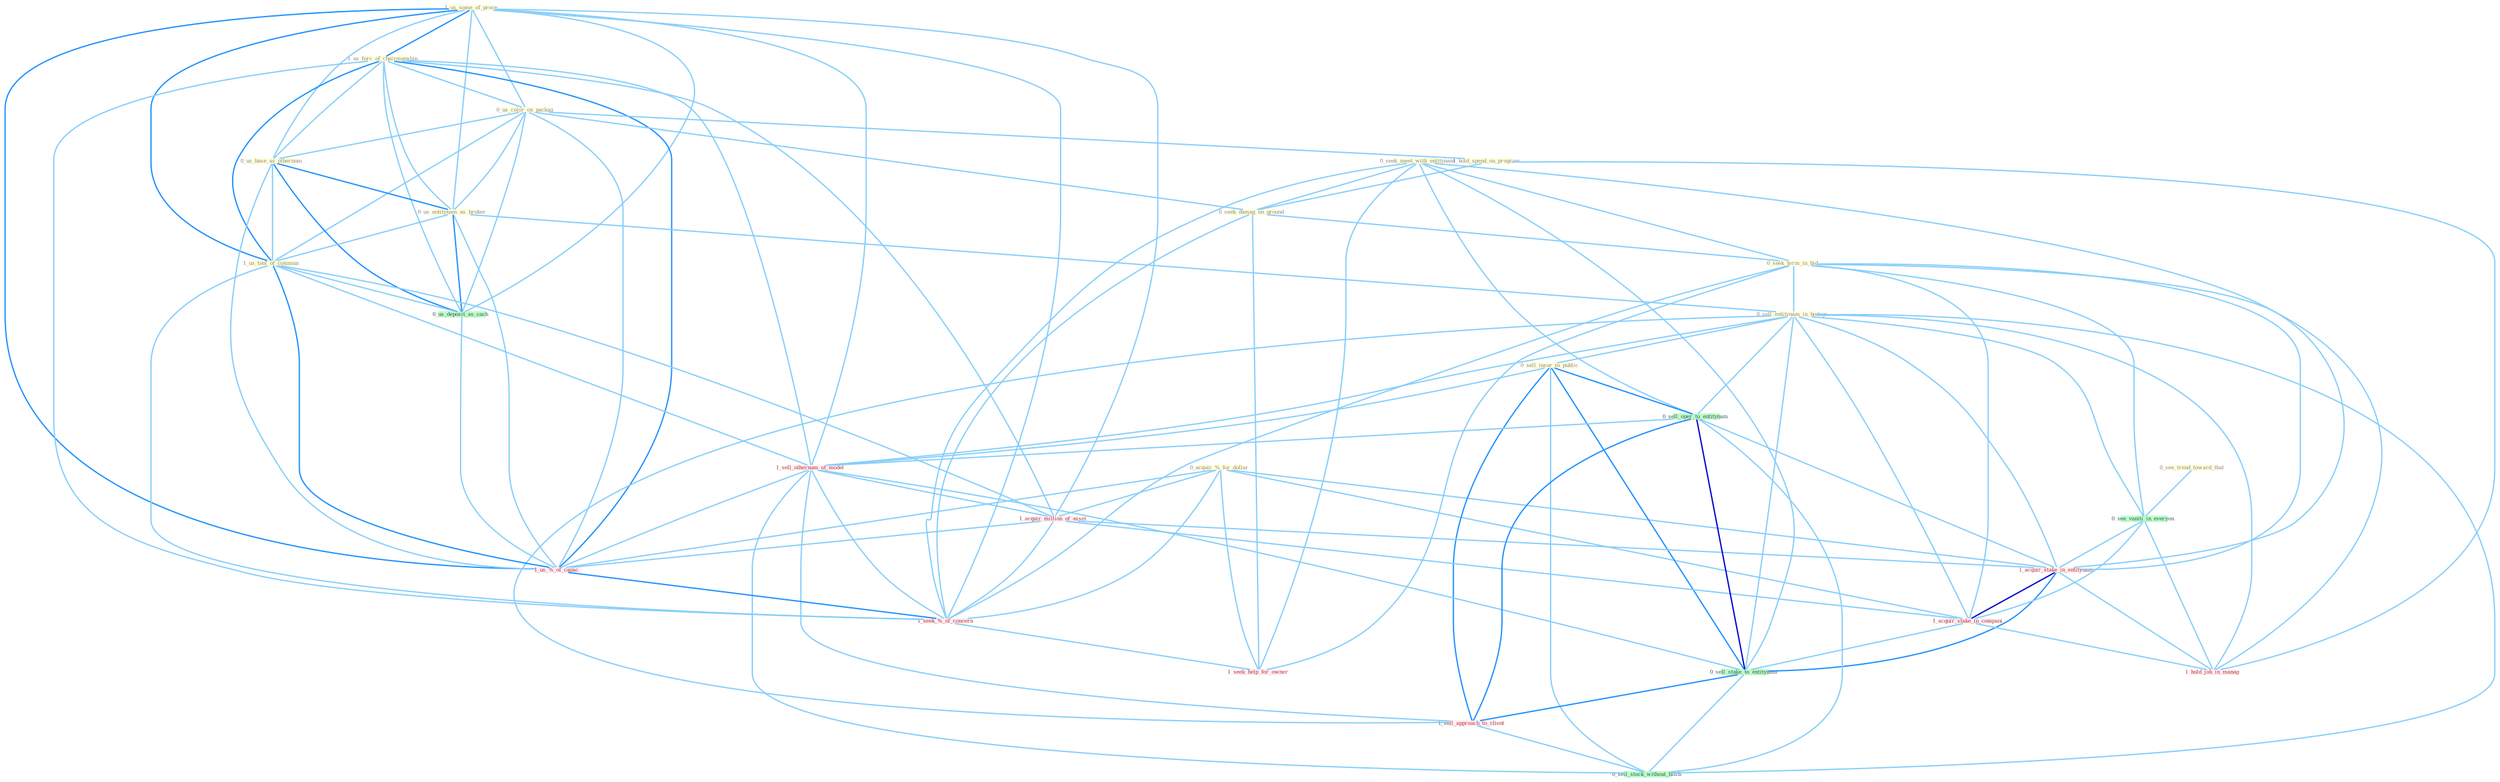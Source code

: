 Graph G{ 
    node
    [shape=polygon,style=filled,width=.5,height=.06,color="#BDFCC9",fixedsize=true,fontsize=4,
    fontcolor="#2f4f4f"];
    {node
    [color="#ffffe0", fontcolor="#8b7d6b"] "1_us_some_of_proce " "1_us_forc_of_chairmanship " "0_us_color_on_packag " "0_us_base_as_othernum " "0_see_trend_toward_that " "1_hold_spend_on_program " "0_seek_meet_with_entitynam " "0_seek_damag_on_ground " "0_us_entitynam_as_broker " "0_acquir_%_for_dollar " "0_seek_term_in_bid " "0_sell_entitynam_in_bodega " "1_us_tool_of_commun " "0_sell_insur_to_public "}
{node [color="#fff0f5", fontcolor="#b22222"] "1_sell_othernum_of_model " "1_acquir_million_of_asset " "1_acquir_stake_in_entitynam " "1_acquir_stake_in_compani " "1_us_%_of_capac " "1_sell_approach_to_client " "1_hold_job_in_manag " "1_seek_%_of_concern " "1_seek_help_for_owner "}
edge [color="#B0E2FF"];

	"1_us_some_of_proce " -- "1_us_forc_of_chairmanship " [w="2", color="#1e90ff" , len=0.8];
	"1_us_some_of_proce " -- "0_us_color_on_packag " [w="1", color="#87cefa" ];
	"1_us_some_of_proce " -- "0_us_base_as_othernum " [w="1", color="#87cefa" ];
	"1_us_some_of_proce " -- "0_us_entitynam_as_broker " [w="1", color="#87cefa" ];
	"1_us_some_of_proce " -- "1_us_tool_of_commun " [w="2", color="#1e90ff" , len=0.8];
	"1_us_some_of_proce " -- "1_sell_othernum_of_model " [w="1", color="#87cefa" ];
	"1_us_some_of_proce " -- "1_acquir_million_of_asset " [w="1", color="#87cefa" ];
	"1_us_some_of_proce " -- "0_us_deposit_as_cach " [w="1", color="#87cefa" ];
	"1_us_some_of_proce " -- "1_us_%_of_capac " [w="2", color="#1e90ff" , len=0.8];
	"1_us_some_of_proce " -- "1_seek_%_of_concern " [w="1", color="#87cefa" ];
	"1_us_forc_of_chairmanship " -- "0_us_color_on_packag " [w="1", color="#87cefa" ];
	"1_us_forc_of_chairmanship " -- "0_us_base_as_othernum " [w="1", color="#87cefa" ];
	"1_us_forc_of_chairmanship " -- "0_us_entitynam_as_broker " [w="1", color="#87cefa" ];
	"1_us_forc_of_chairmanship " -- "1_us_tool_of_commun " [w="2", color="#1e90ff" , len=0.8];
	"1_us_forc_of_chairmanship " -- "1_sell_othernum_of_model " [w="1", color="#87cefa" ];
	"1_us_forc_of_chairmanship " -- "1_acquir_million_of_asset " [w="1", color="#87cefa" ];
	"1_us_forc_of_chairmanship " -- "0_us_deposit_as_cach " [w="1", color="#87cefa" ];
	"1_us_forc_of_chairmanship " -- "1_us_%_of_capac " [w="2", color="#1e90ff" , len=0.8];
	"1_us_forc_of_chairmanship " -- "1_seek_%_of_concern " [w="1", color="#87cefa" ];
	"0_us_color_on_packag " -- "0_us_base_as_othernum " [w="1", color="#87cefa" ];
	"0_us_color_on_packag " -- "1_hold_spend_on_program " [w="1", color="#87cefa" ];
	"0_us_color_on_packag " -- "0_seek_damag_on_ground " [w="1", color="#87cefa" ];
	"0_us_color_on_packag " -- "0_us_entitynam_as_broker " [w="1", color="#87cefa" ];
	"0_us_color_on_packag " -- "1_us_tool_of_commun " [w="1", color="#87cefa" ];
	"0_us_color_on_packag " -- "0_us_deposit_as_cach " [w="1", color="#87cefa" ];
	"0_us_color_on_packag " -- "1_us_%_of_capac " [w="1", color="#87cefa" ];
	"0_us_base_as_othernum " -- "0_us_entitynam_as_broker " [w="2", color="#1e90ff" , len=0.8];
	"0_us_base_as_othernum " -- "1_us_tool_of_commun " [w="1", color="#87cefa" ];
	"0_us_base_as_othernum " -- "0_us_deposit_as_cach " [w="2", color="#1e90ff" , len=0.8];
	"0_us_base_as_othernum " -- "1_us_%_of_capac " [w="1", color="#87cefa" ];
	"0_see_trend_toward_that " -- "0_see_vaniti_in_everyon " [w="1", color="#87cefa" ];
	"1_hold_spend_on_program " -- "0_seek_damag_on_ground " [w="1", color="#87cefa" ];
	"1_hold_spend_on_program " -- "1_hold_job_in_manag " [w="1", color="#87cefa" ];
	"0_seek_meet_with_entitynam " -- "0_seek_damag_on_ground " [w="1", color="#87cefa" ];
	"0_seek_meet_with_entitynam " -- "0_seek_term_in_bid " [w="1", color="#87cefa" ];
	"0_seek_meet_with_entitynam " -- "0_sell_oper_to_entitynam " [w="1", color="#87cefa" ];
	"0_seek_meet_with_entitynam " -- "1_acquir_stake_in_entitynam " [w="1", color="#87cefa" ];
	"0_seek_meet_with_entitynam " -- "0_sell_stake_to_entitynam " [w="1", color="#87cefa" ];
	"0_seek_meet_with_entitynam " -- "1_seek_%_of_concern " [w="1", color="#87cefa" ];
	"0_seek_meet_with_entitynam " -- "1_seek_help_for_owner " [w="1", color="#87cefa" ];
	"0_seek_damag_on_ground " -- "0_seek_term_in_bid " [w="1", color="#87cefa" ];
	"0_seek_damag_on_ground " -- "1_seek_%_of_concern " [w="1", color="#87cefa" ];
	"0_seek_damag_on_ground " -- "1_seek_help_for_owner " [w="1", color="#87cefa" ];
	"0_us_entitynam_as_broker " -- "0_sell_entitynam_in_bodega " [w="1", color="#87cefa" ];
	"0_us_entitynam_as_broker " -- "1_us_tool_of_commun " [w="1", color="#87cefa" ];
	"0_us_entitynam_as_broker " -- "0_us_deposit_as_cach " [w="2", color="#1e90ff" , len=0.8];
	"0_us_entitynam_as_broker " -- "1_us_%_of_capac " [w="1", color="#87cefa" ];
	"0_acquir_%_for_dollar " -- "1_acquir_million_of_asset " [w="1", color="#87cefa" ];
	"0_acquir_%_for_dollar " -- "1_acquir_stake_in_entitynam " [w="1", color="#87cefa" ];
	"0_acquir_%_for_dollar " -- "1_acquir_stake_in_compani " [w="1", color="#87cefa" ];
	"0_acquir_%_for_dollar " -- "1_us_%_of_capac " [w="1", color="#87cefa" ];
	"0_acquir_%_for_dollar " -- "1_seek_%_of_concern " [w="1", color="#87cefa" ];
	"0_acquir_%_for_dollar " -- "1_seek_help_for_owner " [w="1", color="#87cefa" ];
	"0_seek_term_in_bid " -- "0_sell_entitynam_in_bodega " [w="1", color="#87cefa" ];
	"0_seek_term_in_bid " -- "0_see_vaniti_in_everyon " [w="1", color="#87cefa" ];
	"0_seek_term_in_bid " -- "1_acquir_stake_in_entitynam " [w="1", color="#87cefa" ];
	"0_seek_term_in_bid " -- "1_acquir_stake_in_compani " [w="1", color="#87cefa" ];
	"0_seek_term_in_bid " -- "1_hold_job_in_manag " [w="1", color="#87cefa" ];
	"0_seek_term_in_bid " -- "1_seek_%_of_concern " [w="1", color="#87cefa" ];
	"0_seek_term_in_bid " -- "1_seek_help_for_owner " [w="1", color="#87cefa" ];
	"0_sell_entitynam_in_bodega " -- "0_sell_insur_to_public " [w="1", color="#87cefa" ];
	"0_sell_entitynam_in_bodega " -- "0_sell_oper_to_entitynam " [w="1", color="#87cefa" ];
	"0_sell_entitynam_in_bodega " -- "1_sell_othernum_of_model " [w="1", color="#87cefa" ];
	"0_sell_entitynam_in_bodega " -- "0_see_vaniti_in_everyon " [w="1", color="#87cefa" ];
	"0_sell_entitynam_in_bodega " -- "1_acquir_stake_in_entitynam " [w="1", color="#87cefa" ];
	"0_sell_entitynam_in_bodega " -- "1_acquir_stake_in_compani " [w="1", color="#87cefa" ];
	"0_sell_entitynam_in_bodega " -- "0_sell_stake_to_entitynam " [w="1", color="#87cefa" ];
	"0_sell_entitynam_in_bodega " -- "1_sell_approach_to_client " [w="1", color="#87cefa" ];
	"0_sell_entitynam_in_bodega " -- "1_hold_job_in_manag " [w="1", color="#87cefa" ];
	"0_sell_entitynam_in_bodega " -- "0_sell_stock_without_hitch " [w="1", color="#87cefa" ];
	"1_us_tool_of_commun " -- "1_sell_othernum_of_model " [w="1", color="#87cefa" ];
	"1_us_tool_of_commun " -- "1_acquir_million_of_asset " [w="1", color="#87cefa" ];
	"1_us_tool_of_commun " -- "0_us_deposit_as_cach " [w="1", color="#87cefa" ];
	"1_us_tool_of_commun " -- "1_us_%_of_capac " [w="2", color="#1e90ff" , len=0.8];
	"1_us_tool_of_commun " -- "1_seek_%_of_concern " [w="1", color="#87cefa" ];
	"0_sell_insur_to_public " -- "0_sell_oper_to_entitynam " [w="2", color="#1e90ff" , len=0.8];
	"0_sell_insur_to_public " -- "1_sell_othernum_of_model " [w="1", color="#87cefa" ];
	"0_sell_insur_to_public " -- "0_sell_stake_to_entitynam " [w="2", color="#1e90ff" , len=0.8];
	"0_sell_insur_to_public " -- "1_sell_approach_to_client " [w="2", color="#1e90ff" , len=0.8];
	"0_sell_insur_to_public " -- "0_sell_stock_without_hitch " [w="1", color="#87cefa" ];
	"0_sell_oper_to_entitynam " -- "1_sell_othernum_of_model " [w="1", color="#87cefa" ];
	"0_sell_oper_to_entitynam " -- "1_acquir_stake_in_entitynam " [w="1", color="#87cefa" ];
	"0_sell_oper_to_entitynam " -- "0_sell_stake_to_entitynam " [w="3", color="#0000cd" , len=0.6];
	"0_sell_oper_to_entitynam " -- "1_sell_approach_to_client " [w="2", color="#1e90ff" , len=0.8];
	"0_sell_oper_to_entitynam " -- "0_sell_stock_without_hitch " [w="1", color="#87cefa" ];
	"1_sell_othernum_of_model " -- "1_acquir_million_of_asset " [w="1", color="#87cefa" ];
	"1_sell_othernum_of_model " -- "0_sell_stake_to_entitynam " [w="1", color="#87cefa" ];
	"1_sell_othernum_of_model " -- "1_us_%_of_capac " [w="1", color="#87cefa" ];
	"1_sell_othernum_of_model " -- "1_sell_approach_to_client " [w="1", color="#87cefa" ];
	"1_sell_othernum_of_model " -- "0_sell_stock_without_hitch " [w="1", color="#87cefa" ];
	"1_sell_othernum_of_model " -- "1_seek_%_of_concern " [w="1", color="#87cefa" ];
	"0_see_vaniti_in_everyon " -- "1_acquir_stake_in_entitynam " [w="1", color="#87cefa" ];
	"0_see_vaniti_in_everyon " -- "1_acquir_stake_in_compani " [w="1", color="#87cefa" ];
	"0_see_vaniti_in_everyon " -- "1_hold_job_in_manag " [w="1", color="#87cefa" ];
	"1_acquir_million_of_asset " -- "1_acquir_stake_in_entitynam " [w="1", color="#87cefa" ];
	"1_acquir_million_of_asset " -- "1_acquir_stake_in_compani " [w="1", color="#87cefa" ];
	"1_acquir_million_of_asset " -- "1_us_%_of_capac " [w="1", color="#87cefa" ];
	"1_acquir_million_of_asset " -- "1_seek_%_of_concern " [w="1", color="#87cefa" ];
	"0_us_deposit_as_cach " -- "1_us_%_of_capac " [w="1", color="#87cefa" ];
	"1_acquir_stake_in_entitynam " -- "1_acquir_stake_in_compani " [w="3", color="#0000cd" , len=0.6];
	"1_acquir_stake_in_entitynam " -- "0_sell_stake_to_entitynam " [w="2", color="#1e90ff" , len=0.8];
	"1_acquir_stake_in_entitynam " -- "1_hold_job_in_manag " [w="1", color="#87cefa" ];
	"1_acquir_stake_in_compani " -- "0_sell_stake_to_entitynam " [w="1", color="#87cefa" ];
	"1_acquir_stake_in_compani " -- "1_hold_job_in_manag " [w="1", color="#87cefa" ];
	"0_sell_stake_to_entitynam " -- "1_sell_approach_to_client " [w="2", color="#1e90ff" , len=0.8];
	"0_sell_stake_to_entitynam " -- "0_sell_stock_without_hitch " [w="1", color="#87cefa" ];
	"1_us_%_of_capac " -- "1_seek_%_of_concern " [w="2", color="#1e90ff" , len=0.8];
	"1_sell_approach_to_client " -- "0_sell_stock_without_hitch " [w="1", color="#87cefa" ];
	"1_seek_%_of_concern " -- "1_seek_help_for_owner " [w="1", color="#87cefa" ];
}